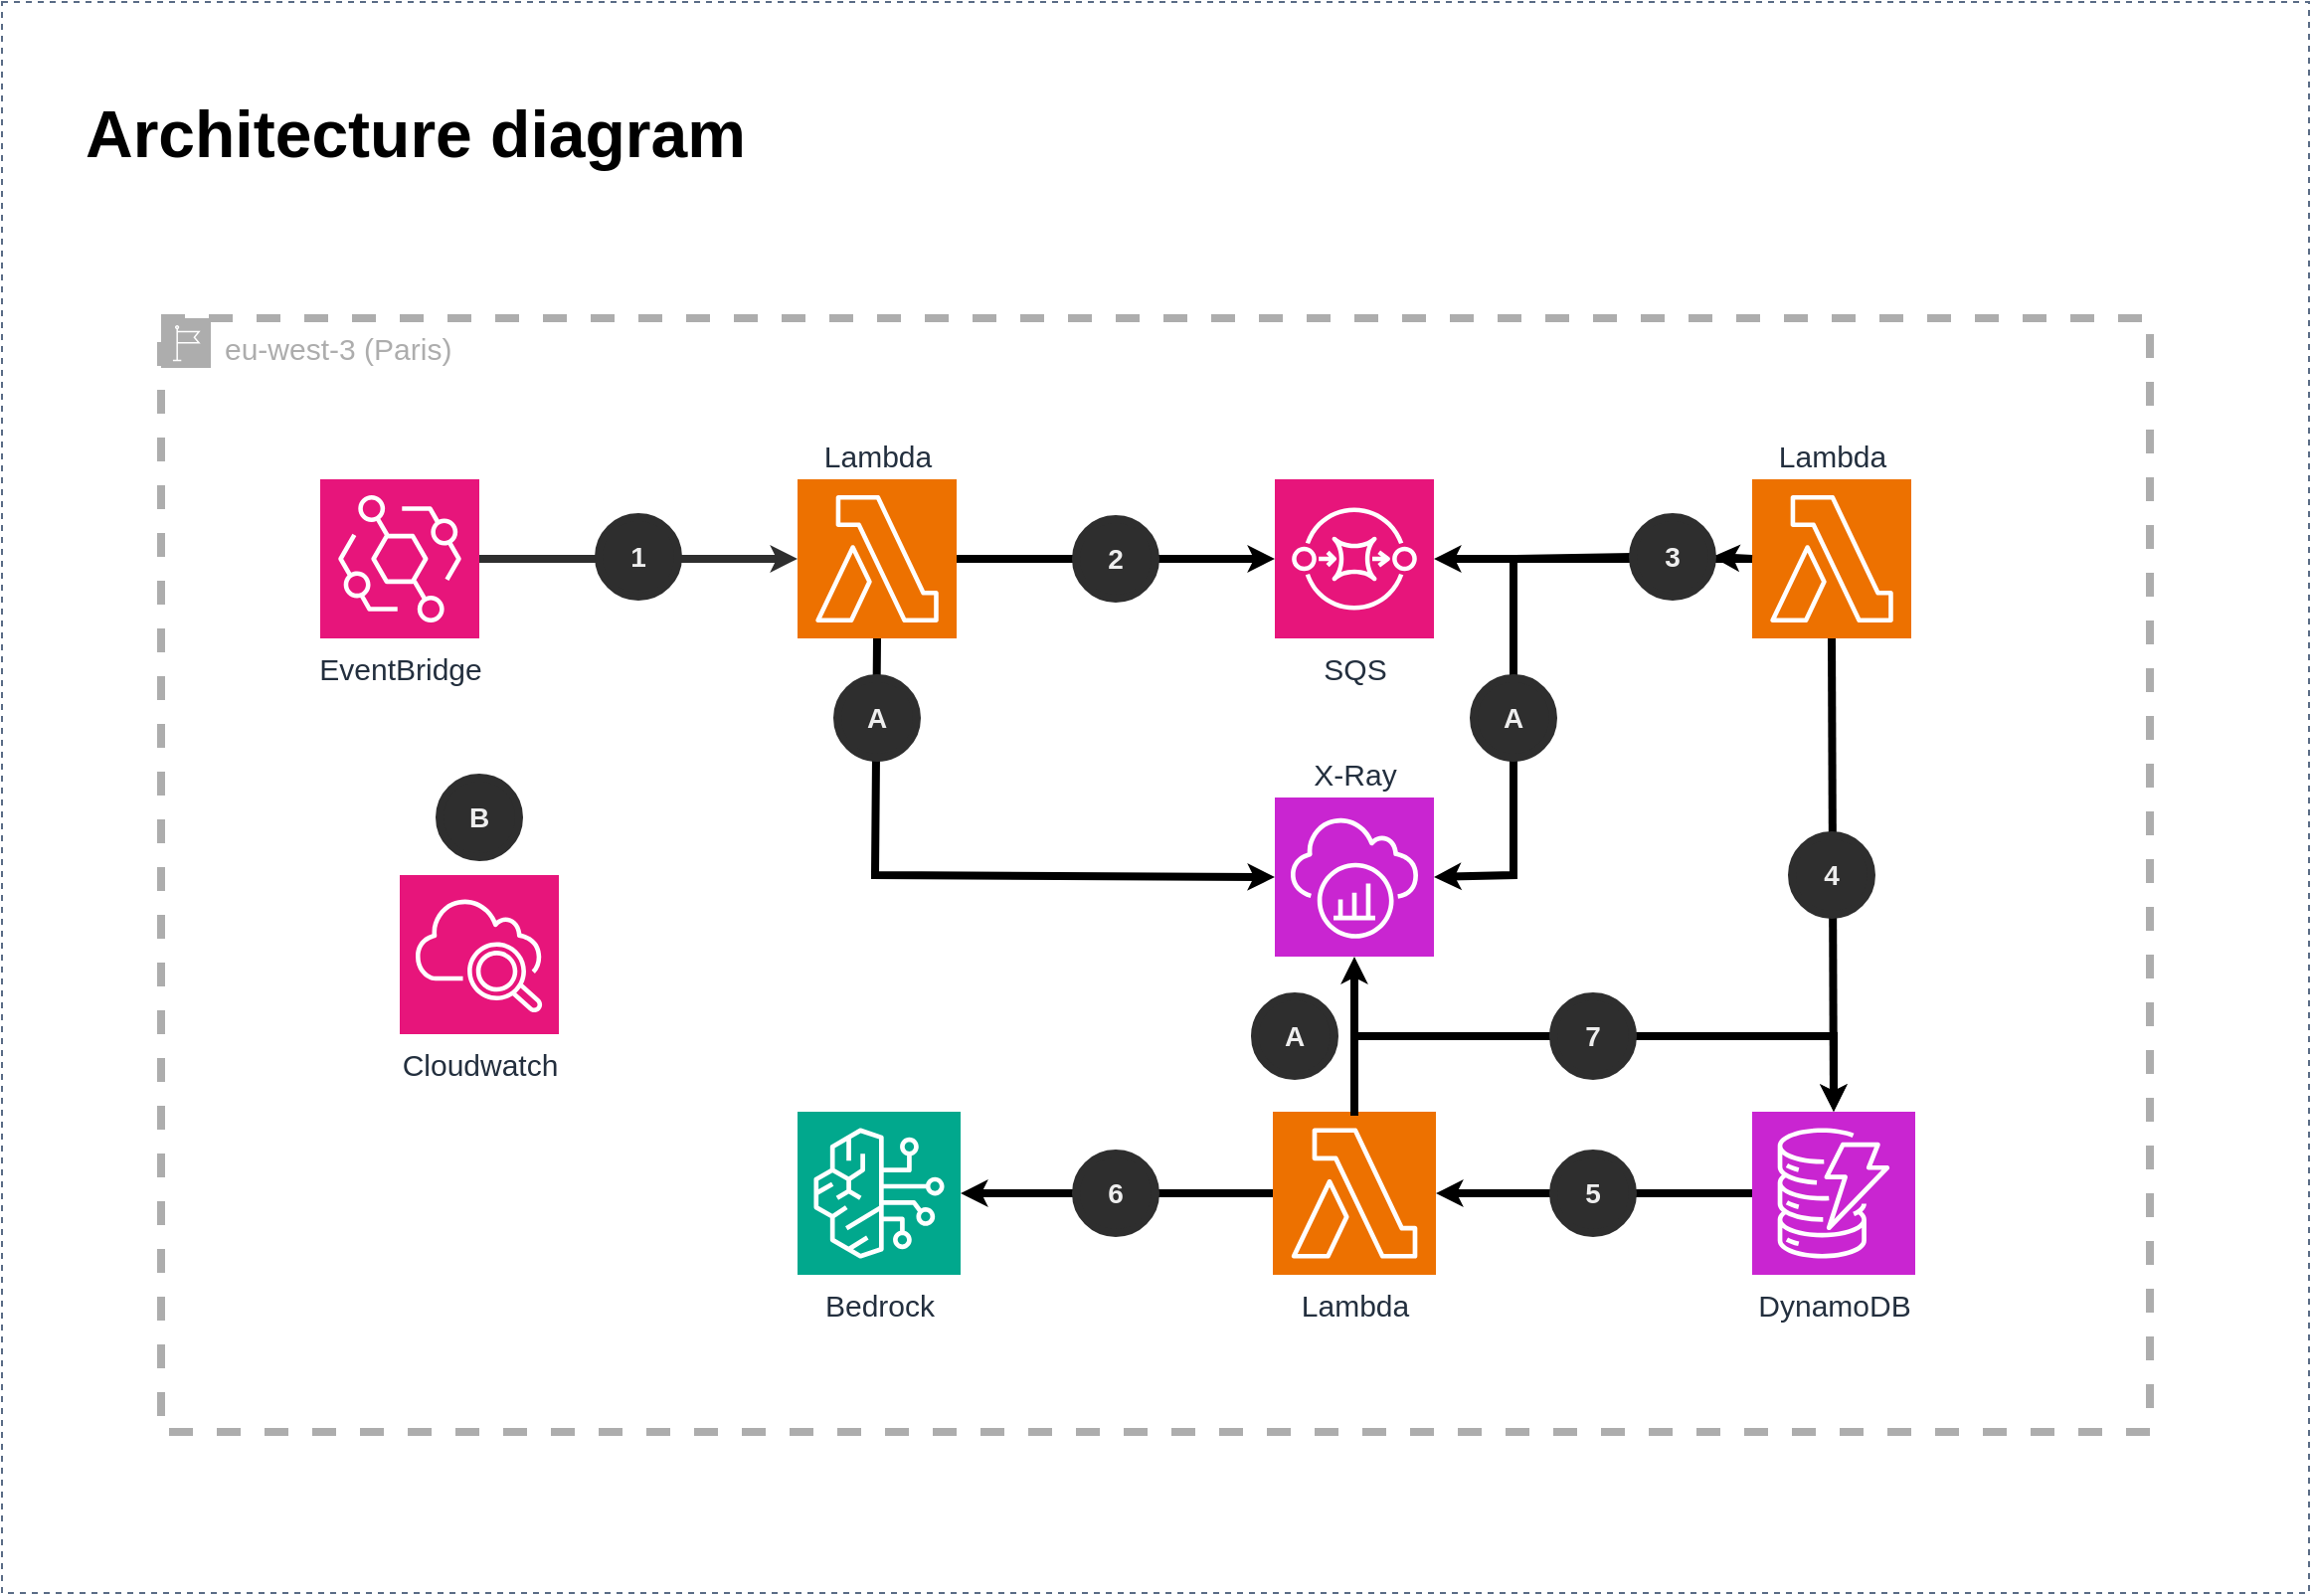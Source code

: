 <mxfile version="24.6.3" type="device">
  <diagram name="Page-1" id="bh-6YQsBaPwd7DZUDQtX">
    <mxGraphModel dx="1080" dy="692" grid="1" gridSize="10" guides="1" tooltips="1" connect="1" arrows="1" fold="1" page="1" pageScale="1" pageWidth="1169" pageHeight="827" math="0" shadow="0">
      <root>
        <mxCell id="0" />
        <mxCell id="1" parent="0" />
        <mxCell id="t3jQK-MtOMshMz4b5-8G-23" value="" style="fillColor=none;strokeColor=#5A6C86;dashed=1;verticalAlign=top;fontStyle=0;fontColor=#5A6C86;whiteSpace=wrap;html=1;" vertex="1" parent="1">
          <mxGeometry width="1160" height="800" as="geometry" />
        </mxCell>
        <mxCell id="t3jQK-MtOMshMz4b5-8G-1" value="&lt;h1 style=&quot;margin-top: 0px;&quot;&gt;&lt;font style=&quot;font-size: 33px;&quot;&gt;Architecture diagram&lt;/font&gt;&lt;/h1&gt;" style="text;html=1;whiteSpace=wrap;overflow=hidden;rounded=0;fontSize=15;" vertex="1" parent="1">
          <mxGeometry x="40" y="40" width="520" height="80" as="geometry" />
        </mxCell>
        <mxCell id="t3jQK-MtOMshMz4b5-8G-2" value="&lt;font style=&quot;font-size: 15px;&quot;&gt;Lambda&lt;/font&gt;" style="sketch=0;points=[[0,0,0],[0.25,0,0],[0.5,0,0],[0.75,0,0],[1,0,0],[0,1,0],[0.25,1,0],[0.5,1,0],[0.75,1,0],[1,1,0],[0,0.25,0],[0,0.5,0],[0,0.75,0],[1,0.25,0],[1,0.5,0],[1,0.75,0]];outlineConnect=0;fontColor=#232F3E;fillColor=#ED7100;strokeColor=#ffffff;dashed=0;verticalLabelPosition=top;verticalAlign=bottom;align=center;html=1;fontSize=12;fontStyle=0;aspect=fixed;shape=mxgraph.aws4.resourceIcon;resIcon=mxgraph.aws4.lambda;labelPosition=center;" vertex="1" parent="1">
          <mxGeometry x="400" y="240" width="80" height="80" as="geometry" />
        </mxCell>
        <mxCell id="t3jQK-MtOMshMz4b5-8G-3" value="&lt;font style=&quot;font-size: 15px;&quot;&gt;EventBridge&lt;/font&gt;" style="sketch=0;points=[[0,0,0],[0.25,0,0],[0.5,0,0],[0.75,0,0],[1,0,0],[0,1,0],[0.25,1,0],[0.5,1,0],[0.75,1,0],[1,1,0],[0,0.25,0],[0,0.5,0],[0,0.75,0],[1,0.25,0],[1,0.5,0],[1,0.75,0]];outlineConnect=0;fontColor=#232F3E;fillColor=#E7157B;strokeColor=#ffffff;dashed=0;verticalLabelPosition=bottom;verticalAlign=top;align=center;html=1;fontSize=12;fontStyle=0;aspect=fixed;shape=mxgraph.aws4.resourceIcon;resIcon=mxgraph.aws4.eventbridge;" vertex="1" parent="1">
          <mxGeometry x="160" y="240" width="80" height="80" as="geometry" />
        </mxCell>
        <mxCell id="t3jQK-MtOMshMz4b5-8G-5" value="" style="endArrow=classic;html=1;rounded=0;exitX=1;exitY=0.5;exitDx=0;exitDy=0;exitPerimeter=0;strokeColor=#2E2E2E;strokeWidth=4;endSize=1;" edge="1" parent="1" source="t3jQK-MtOMshMz4b5-8G-3" target="t3jQK-MtOMshMz4b5-8G-2">
          <mxGeometry width="50" height="50" relative="1" as="geometry">
            <mxPoint x="570" y="400" as="sourcePoint" />
            <mxPoint x="620" y="350" as="targetPoint" />
          </mxGeometry>
        </mxCell>
        <mxCell id="t3jQK-MtOMshMz4b5-8G-6" value="&lt;font style=&quot;font-size: 15px;&quot;&gt;SQS&lt;/font&gt;" style="sketch=0;points=[[0,0,0],[0.25,0,0],[0.5,0,0],[0.75,0,0],[1,0,0],[0,1,0],[0.25,1,0],[0.5,1,0],[0.75,1,0],[1,1,0],[0,0.25,0],[0,0.5,0],[0,0.75,0],[1,0.25,0],[1,0.5,0],[1,0.75,0]];outlineConnect=0;fontColor=#232F3E;fillColor=#E7157B;strokeColor=#ffffff;dashed=0;verticalLabelPosition=bottom;verticalAlign=top;align=center;html=1;fontSize=12;fontStyle=0;aspect=fixed;shape=mxgraph.aws4.resourceIcon;resIcon=mxgraph.aws4.sqs;" vertex="1" parent="1">
          <mxGeometry x="640" y="240" width="80" height="80" as="geometry" />
        </mxCell>
        <mxCell id="t3jQK-MtOMshMz4b5-8G-7" value="" style="endArrow=classic;html=1;rounded=0;exitX=1;exitY=0.5;exitDx=0;exitDy=0;exitPerimeter=0;entryX=0;entryY=0.5;entryDx=0;entryDy=0;entryPerimeter=0;strokeWidth=4;endSize=1;" edge="1" parent="1" source="t3jQK-MtOMshMz4b5-8G-2" target="t3jQK-MtOMshMz4b5-8G-6">
          <mxGeometry width="50" height="50" relative="1" as="geometry">
            <mxPoint x="510" y="351" as="sourcePoint" />
            <mxPoint x="670" y="350" as="targetPoint" />
          </mxGeometry>
        </mxCell>
        <mxCell id="t3jQK-MtOMshMz4b5-8G-8" value="Lambda" style="sketch=0;points=[[0,0,0],[0.25,0,0],[0.5,0,0],[0.75,0,0],[1,0,0],[0,1,0],[0.25,1,0],[0.5,1,0],[0.75,1,0],[1,1,0],[0,0.25,0],[0,0.5,0],[0,0.75,0],[1,0.25,0],[1,0.5,0],[1,0.75,0]];outlineConnect=0;fontColor=#232F3E;fillColor=#ED7100;strokeColor=#ffffff;dashed=0;verticalLabelPosition=top;verticalAlign=bottom;align=center;html=1;fontSize=15;fontStyle=0;aspect=fixed;shape=mxgraph.aws4.resourceIcon;resIcon=mxgraph.aws4.lambda;labelPosition=center;" vertex="1" parent="1">
          <mxGeometry x="880" y="240" width="80" height="80" as="geometry" />
        </mxCell>
        <mxCell id="t3jQK-MtOMshMz4b5-8G-9" value="" style="endArrow=classic;html=1;rounded=0;exitX=0;exitY=0.5;exitDx=0;exitDy=0;exitPerimeter=0;entryX=1;entryY=0.5;entryDx=0;entryDy=0;entryPerimeter=0;strokeWidth=4;endSize=1;" edge="1" parent="1" source="t3jQK-MtOMshMz4b5-8G-8" target="t3jQK-MtOMshMz4b5-8G-6">
          <mxGeometry width="50" height="50" relative="1" as="geometry">
            <mxPoint x="700" y="380" as="sourcePoint" />
            <mxPoint x="862" y="380" as="targetPoint" />
          </mxGeometry>
        </mxCell>
        <mxCell id="t3jQK-MtOMshMz4b5-8G-10" value="DynamoDB" style="sketch=0;points=[[0,0,0],[0.25,0,0],[0.5,0,0],[0.75,0,0],[1,0,0],[0,1,0],[0.25,1,0],[0.5,1,0],[0.75,1,0],[1,1,0],[0,0.25,0],[0,0.5,0],[0,0.75,0],[1,0.25,0],[1,0.5,0],[1,0.75,0]];outlineConnect=0;fontColor=#232F3E;fillColor=#C925D1;strokeColor=#ffffff;dashed=0;verticalLabelPosition=bottom;verticalAlign=top;align=center;html=1;fontSize=15;fontStyle=0;aspect=fixed;shape=mxgraph.aws4.resourceIcon;resIcon=mxgraph.aws4.dynamodb;" vertex="1" parent="1">
          <mxGeometry x="880" y="558" width="82" height="82" as="geometry" />
        </mxCell>
        <mxCell id="t3jQK-MtOMshMz4b5-8G-11" value="&lt;font style=&quot;font-size: 15px;&quot;&gt;Lambda&lt;/font&gt;" style="sketch=0;points=[[0,0,0],[0.25,0,0],[0.5,0,0],[0.75,0,0],[1,0,0],[0,1,0],[0.25,1,0],[0.5,1,0],[0.75,1,0],[1,1,0],[0,0.25,0],[0,0.5,0],[0,0.75,0],[1,0.25,0],[1,0.5,0],[1,0.75,0]];outlineConnect=0;fontColor=#232F3E;fillColor=#ED7100;strokeColor=#ffffff;dashed=0;verticalLabelPosition=bottom;verticalAlign=top;align=center;html=1;fontSize=12;fontStyle=0;aspect=fixed;shape=mxgraph.aws4.resourceIcon;resIcon=mxgraph.aws4.lambda;" vertex="1" parent="1">
          <mxGeometry x="639" y="558" width="82" height="82" as="geometry" />
        </mxCell>
        <mxCell id="t3jQK-MtOMshMz4b5-8G-12" value="" style="endArrow=classic;html=1;rounded=0;exitX=0.5;exitY=1;exitDx=0;exitDy=0;exitPerimeter=0;entryX=0.5;entryY=0;entryDx=0;entryDy=0;entryPerimeter=0;strokeWidth=4;endSize=1;" edge="1" parent="1" source="t3jQK-MtOMshMz4b5-8G-8" target="t3jQK-MtOMshMz4b5-8G-10">
          <mxGeometry width="50" height="50" relative="1" as="geometry">
            <mxPoint x="850" y="412" as="sourcePoint" />
            <mxPoint x="688" y="410" as="targetPoint" />
          </mxGeometry>
        </mxCell>
        <mxCell id="t3jQK-MtOMshMz4b5-8G-13" value="" style="endArrow=classic;html=1;rounded=0;exitX=0;exitY=0.5;exitDx=0;exitDy=0;exitPerimeter=0;entryX=1;entryY=0.5;entryDx=0;entryDy=0;entryPerimeter=0;strokeWidth=4;endSize=1;" edge="1" parent="1" source="t3jQK-MtOMshMz4b5-8G-10" target="t3jQK-MtOMshMz4b5-8G-11">
          <mxGeometry width="50" height="50" relative="1" as="geometry">
            <mxPoint x="640" y="420" as="sourcePoint" />
            <mxPoint x="680" y="519" as="targetPoint" />
          </mxGeometry>
        </mxCell>
        <mxCell id="t3jQK-MtOMshMz4b5-8G-14" value="&lt;font style=&quot;font-size: 15px;&quot;&gt;Bedrock&lt;/font&gt;" style="sketch=0;points=[[0,0,0],[0.25,0,0],[0.5,0,0],[0.75,0,0],[1,0,0],[0,1,0],[0.25,1,0],[0.5,1,0],[0.75,1,0],[1,1,0],[0,0.25,0],[0,0.5,0],[0,0.75,0],[1,0.25,0],[1,0.5,0],[1,0.75,0]];outlineConnect=0;fontColor=#232F3E;fillColor=#01A88D;strokeColor=#ffffff;dashed=0;verticalLabelPosition=bottom;verticalAlign=top;align=center;html=1;fontSize=12;fontStyle=0;aspect=fixed;shape=mxgraph.aws4.resourceIcon;resIcon=mxgraph.aws4.bedrock;" vertex="1" parent="1">
          <mxGeometry x="400" y="558" width="82" height="82" as="geometry" />
        </mxCell>
        <mxCell id="t3jQK-MtOMshMz4b5-8G-16" value="&lt;font style=&quot;font-size: 15px;&quot;&gt;X-Ray&lt;/font&gt;" style="sketch=0;points=[[0,0,0],[0.25,0,0],[0.5,0,0],[0.75,0,0],[1,0,0],[0,1,0],[0.25,1,0],[0.5,1,0],[0.75,1,0],[1,1,0],[0,0.25,0],[0,0.5,0],[0,0.75,0],[1,0.25,0],[1,0.5,0],[1,0.75,0]];outlineConnect=0;fontColor=#232F3E;fillColor=#C925D1;strokeColor=#ffffff;dashed=0;verticalLabelPosition=top;verticalAlign=bottom;align=center;html=1;fontSize=12;fontStyle=0;aspect=fixed;shape=mxgraph.aws4.resourceIcon;resIcon=mxgraph.aws4.xray;labelPosition=center;" vertex="1" parent="1">
          <mxGeometry x="640" y="400" width="80" height="80" as="geometry" />
        </mxCell>
        <mxCell id="t3jQK-MtOMshMz4b5-8G-17" value="" style="endArrow=classic;html=1;rounded=0;exitX=0.5;exitY=0;exitDx=0;exitDy=0;exitPerimeter=0;entryX=0.5;entryY=1;entryDx=0;entryDy=0;entryPerimeter=0;strokeWidth=4;endSize=1;" edge="1" parent="1" source="t3jQK-MtOMshMz4b5-8G-11" target="t3jQK-MtOMshMz4b5-8G-16">
          <mxGeometry width="50" height="50" relative="1" as="geometry">
            <mxPoint x="850" y="607" as="sourcePoint" />
            <mxPoint x="688" y="607" as="targetPoint" />
          </mxGeometry>
        </mxCell>
        <mxCell id="t3jQK-MtOMshMz4b5-8G-18" value="" style="endArrow=classic;html=1;rounded=0;exitX=0;exitY=0.5;exitDx=0;exitDy=0;exitPerimeter=0;entryX=1;entryY=0.5;entryDx=0;entryDy=0;entryPerimeter=0;strokeWidth=4;endSize=1;" edge="1" parent="1" source="t3jQK-MtOMshMz4b5-8G-27" target="t3jQK-MtOMshMz4b5-8G-16">
          <mxGeometry width="50" height="50" relative="1" as="geometry">
            <mxPoint x="649" y="568" as="sourcePoint" />
            <mxPoint x="649" y="488" as="targetPoint" />
            <Array as="points">
              <mxPoint x="760" y="280" />
              <mxPoint x="760" y="439" />
            </Array>
          </mxGeometry>
        </mxCell>
        <mxCell id="t3jQK-MtOMshMz4b5-8G-19" value="" style="endArrow=classic;html=1;rounded=0;exitX=0.5;exitY=1;exitDx=0;exitDy=0;exitPerimeter=0;entryX=0;entryY=0.5;entryDx=0;entryDy=0;entryPerimeter=0;strokeWidth=4;endSize=1;" edge="1" parent="1" source="t3jQK-MtOMshMz4b5-8G-2" target="t3jQK-MtOMshMz4b5-8G-16">
          <mxGeometry width="50" height="50" relative="1" as="geometry">
            <mxPoint x="480" y="530" as="sourcePoint" />
            <mxPoint x="480" y="450" as="targetPoint" />
            <Array as="points">
              <mxPoint x="439" y="439" />
            </Array>
          </mxGeometry>
        </mxCell>
        <mxCell id="t3jQK-MtOMshMz4b5-8G-21" value="&lt;font color=&quot;#adadad&quot; style=&quot;font-size: 15px;&quot;&gt;eu-west-3 (Paris)&lt;/font&gt;" style="points=[[0,0],[0.25,0],[0.5,0],[0.75,0],[1,0],[1,0.25],[1,0.5],[1,0.75],[1,1],[0.75,1],[0.5,1],[0.25,1],[0,1],[0,0.75],[0,0.5],[0,0.25]];outlineConnect=0;gradientColor=none;html=1;whiteSpace=wrap;fontSize=12;fontStyle=0;container=1;pointerEvents=0;collapsible=0;recursiveResize=0;shape=mxgraph.aws4.group;grIcon=mxgraph.aws4.group_region;strokeColor=#ADADAD;fillColor=none;verticalAlign=top;align=left;spacingLeft=30;fontColor=#147EBA;dashed=1;strokeWidth=4;" vertex="1" parent="1">
          <mxGeometry x="80" y="159" width="1000" height="560" as="geometry" />
        </mxCell>
        <mxCell id="t3jQK-MtOMshMz4b5-8G-22" value="&lt;font style=&quot;font-size: 15px;&quot;&gt;Cloudwatch&lt;/font&gt;" style="sketch=0;points=[[0,0,0],[0.25,0,0],[0.5,0,0],[0.75,0,0],[1,0,0],[0,1,0],[0.25,1,0],[0.5,1,0],[0.75,1,0],[1,1,0],[0,0.25,0],[0,0.5,0],[0,0.75,0],[1,0.25,0],[1,0.5,0],[1,0.75,0]];points=[[0,0,0],[0.25,0,0],[0.5,0,0],[0.75,0,0],[1,0,0],[0,1,0],[0.25,1,0],[0.5,1,0],[0.75,1,0],[1,1,0],[0,0.25,0],[0,0.5,0],[0,0.75,0],[1,0.25,0],[1,0.5,0],[1,0.75,0]];outlineConnect=0;fontColor=#232F3E;fillColor=#E7157B;strokeColor=#ffffff;dashed=0;verticalLabelPosition=bottom;verticalAlign=top;align=center;html=1;fontSize=12;fontStyle=0;aspect=fixed;shape=mxgraph.aws4.resourceIcon;resIcon=mxgraph.aws4.cloudwatch_2;" vertex="1" parent="t3jQK-MtOMshMz4b5-8G-21">
          <mxGeometry x="120" y="280" width="80" height="80" as="geometry" />
        </mxCell>
        <mxCell id="t3jQK-MtOMshMz4b5-8G-26" value="&lt;font color=&quot;#eeeeee&quot; style=&quot;font-size: 14px;&quot;&gt;&lt;b&gt;2&lt;/b&gt;&lt;/font&gt;" style="ellipse;whiteSpace=wrap;html=1;aspect=fixed;fillStyle=solid;fillColor=#2E2E2E;strokeColor=#2E2E2E;strokeWidth=4;" vertex="1" parent="t3jQK-MtOMshMz4b5-8G-21">
          <mxGeometry x="460" y="101" width="40" height="40" as="geometry" />
        </mxCell>
        <mxCell id="t3jQK-MtOMshMz4b5-8G-36" value="&lt;font color=&quot;#eeeeee&quot; style=&quot;font-size: 14px;&quot;&gt;&lt;b&gt;A&lt;/b&gt;&lt;/font&gt;" style="ellipse;whiteSpace=wrap;html=1;aspect=fixed;fillStyle=solid;fillColor=#2E2E2E;strokeColor=#2E2E2E;strokeWidth=4;" vertex="1" parent="t3jQK-MtOMshMz4b5-8G-21">
          <mxGeometry x="340" y="181" width="40" height="40" as="geometry" />
        </mxCell>
        <mxCell id="t3jQK-MtOMshMz4b5-8G-38" value="&lt;font color=&quot;#eeeeee&quot; style=&quot;font-size: 14px;&quot;&gt;&lt;b&gt;4&lt;/b&gt;&lt;/font&gt;" style="ellipse;whiteSpace=wrap;html=1;aspect=fixed;fillStyle=solid;fillColor=#2E2E2E;strokeColor=#2E2E2E;strokeWidth=4;" vertex="1" parent="t3jQK-MtOMshMz4b5-8G-21">
          <mxGeometry x="820" y="260" width="40" height="40" as="geometry" />
        </mxCell>
        <mxCell id="t3jQK-MtOMshMz4b5-8G-42" value="&lt;font color=&quot;#eeeeee&quot; style=&quot;font-size: 14px;&quot;&gt;&lt;b&gt;B&lt;/b&gt;&lt;/font&gt;" style="ellipse;whiteSpace=wrap;html=1;aspect=fixed;fillStyle=solid;fillColor=#2E2E2E;strokeColor=#2E2E2E;strokeWidth=4;" vertex="1" parent="t3jQK-MtOMshMz4b5-8G-21">
          <mxGeometry x="140" y="231" width="40" height="40" as="geometry" />
        </mxCell>
        <mxCell id="t3jQK-MtOMshMz4b5-8G-43" value="" style="endArrow=classic;html=1;rounded=0;entryX=0.5;entryY=0;entryDx=0;entryDy=0;entryPerimeter=0;strokeWidth=4;endSize=1;" edge="1" parent="t3jQK-MtOMshMz4b5-8G-21" target="t3jQK-MtOMshMz4b5-8G-10">
          <mxGeometry width="50" height="50" relative="1" as="geometry">
            <mxPoint x="600" y="401" as="sourcePoint" />
            <mxPoint x="640" y="341" as="targetPoint" />
            <Array as="points">
              <mxPoint x="600" y="361" />
              <mxPoint x="841" y="361" />
            </Array>
          </mxGeometry>
        </mxCell>
        <mxCell id="t3jQK-MtOMshMz4b5-8G-46" value="&lt;font color=&quot;#eeeeee&quot; style=&quot;font-size: 14px;&quot;&gt;&lt;b&gt;A&lt;/b&gt;&lt;/font&gt;" style="ellipse;whiteSpace=wrap;html=1;aspect=fixed;fillStyle=solid;fillColor=#2E2E2E;strokeColor=#2E2E2E;strokeWidth=4;" vertex="1" parent="t3jQK-MtOMshMz4b5-8G-21">
          <mxGeometry x="550" y="341" width="40" height="40" as="geometry" />
        </mxCell>
        <mxCell id="t3jQK-MtOMshMz4b5-8G-24" value="&lt;font color=&quot;#eeeeee&quot; style=&quot;font-size: 14px;&quot;&gt;&lt;b&gt;1&lt;/b&gt;&lt;/font&gt;" style="ellipse;whiteSpace=wrap;html=1;aspect=fixed;fillStyle=solid;fillColor=#2E2E2E;strokeColor=#2E2E2E;strokeWidth=4;" vertex="1" parent="1">
          <mxGeometry x="300" y="259" width="40" height="40" as="geometry" />
        </mxCell>
        <mxCell id="t3jQK-MtOMshMz4b5-8G-34" value="" style="endArrow=classic;html=1;rounded=0;exitX=0;exitY=0.5;exitDx=0;exitDy=0;exitPerimeter=0;entryX=1;entryY=0.5;entryDx=0;entryDy=0;entryPerimeter=0;strokeWidth=4;endSize=1;" edge="1" parent="1" source="t3jQK-MtOMshMz4b5-8G-8" target="t3jQK-MtOMshMz4b5-8G-27">
          <mxGeometry width="50" height="50" relative="1" as="geometry">
            <mxPoint x="880" y="280" as="sourcePoint" />
            <mxPoint x="720" y="440" as="targetPoint" />
            <Array as="points" />
          </mxGeometry>
        </mxCell>
        <mxCell id="t3jQK-MtOMshMz4b5-8G-27" value="&lt;font color=&quot;#eeeeee&quot; style=&quot;font-size: 14px;&quot;&gt;&lt;b&gt;3&lt;/b&gt;&lt;/font&gt;" style="ellipse;whiteSpace=wrap;html=1;aspect=fixed;fillStyle=solid;fillColor=#2E2E2E;strokeColor=#2E2E2E;strokeWidth=4;" vertex="1" parent="1">
          <mxGeometry x="820" y="259" width="40" height="40" as="geometry" />
        </mxCell>
        <mxCell id="t3jQK-MtOMshMz4b5-8G-35" value="&lt;font color=&quot;#eeeeee&quot; style=&quot;font-size: 14px;&quot;&gt;&lt;b&gt;A&lt;/b&gt;&lt;/font&gt;" style="ellipse;whiteSpace=wrap;html=1;aspect=fixed;fillStyle=solid;fillColor=#2E2E2E;strokeColor=#2E2E2E;strokeWidth=4;" vertex="1" parent="1">
          <mxGeometry x="740" y="340" width="40" height="40" as="geometry" />
        </mxCell>
        <mxCell id="t3jQK-MtOMshMz4b5-8G-39" value="&lt;font color=&quot;#eeeeee&quot; style=&quot;font-size: 14px;&quot;&gt;&lt;b&gt;5&lt;/b&gt;&lt;/font&gt;" style="ellipse;whiteSpace=wrap;html=1;aspect=fixed;fillStyle=solid;fillColor=#2E2E2E;strokeColor=#2E2E2E;strokeWidth=4;" vertex="1" parent="1">
          <mxGeometry x="780" y="579" width="40" height="40" as="geometry" />
        </mxCell>
        <mxCell id="t3jQK-MtOMshMz4b5-8G-41" value="" style="endArrow=classic;html=1;rounded=0;exitX=0;exitY=0.5;exitDx=0;exitDy=0;exitPerimeter=0;entryX=1;entryY=0.5;entryDx=0;entryDy=0;entryPerimeter=0;strokeWidth=4;endSize=1;" edge="1" parent="1" source="t3jQK-MtOMshMz4b5-8G-11" target="t3jQK-MtOMshMz4b5-8G-14">
          <mxGeometry width="50" height="50" relative="1" as="geometry">
            <mxPoint x="639" y="599" as="sourcePoint" />
            <mxPoint x="482" y="599" as="targetPoint" />
          </mxGeometry>
        </mxCell>
        <mxCell id="t3jQK-MtOMshMz4b5-8G-40" value="&lt;font color=&quot;#eeeeee&quot; style=&quot;font-size: 14px;&quot;&gt;&lt;b&gt;6&lt;/b&gt;&lt;/font&gt;" style="ellipse;whiteSpace=wrap;html=1;aspect=fixed;fillStyle=solid;fillColor=#2E2E2E;strokeColor=#2E2E2E;strokeWidth=4;" vertex="1" parent="1">
          <mxGeometry x="540" y="579" width="40" height="40" as="geometry" />
        </mxCell>
        <mxCell id="t3jQK-MtOMshMz4b5-8G-44" value="&lt;font color=&quot;#eeeeee&quot; style=&quot;font-size: 14px;&quot;&gt;&lt;b&gt;7&lt;/b&gt;&lt;/font&gt;" style="ellipse;whiteSpace=wrap;html=1;aspect=fixed;fillStyle=solid;fillColor=#2E2E2E;strokeColor=#2E2E2E;strokeWidth=4;" vertex="1" parent="1">
          <mxGeometry x="780" y="500" width="40" height="40" as="geometry" />
        </mxCell>
      </root>
    </mxGraphModel>
  </diagram>
</mxfile>

